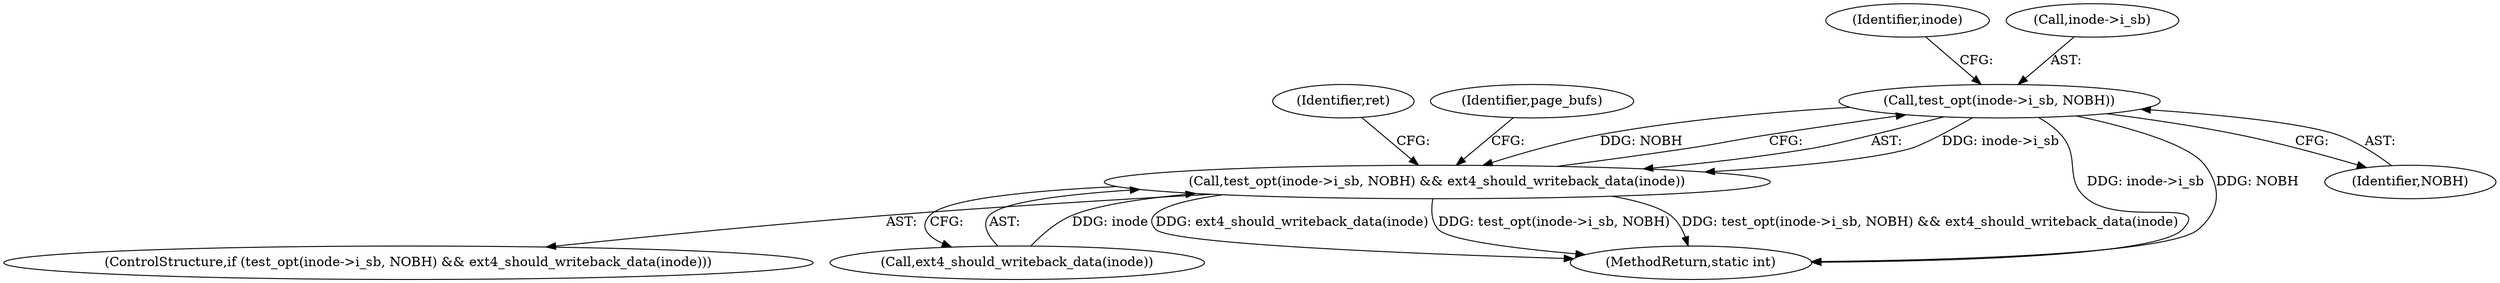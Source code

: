digraph "0_linux_744692dc059845b2a3022119871846e74d4f6e11_12@pointer" {
"1000237" [label="(Call,test_opt(inode->i_sb, NOBH))"];
"1000236" [label="(Call,test_opt(inode->i_sb, NOBH) && ext4_should_writeback_data(inode))"];
"1000245" [label="(Identifier,ret)"];
"1000243" [label="(Identifier,inode)"];
"1000237" [label="(Call,test_opt(inode->i_sb, NOBH))"];
"1000276" [label="(MethodReturn,static int)"];
"1000236" [label="(Call,test_opt(inode->i_sb, NOBH) && ext4_should_writeback_data(inode))"];
"1000241" [label="(Identifier,NOBH)"];
"1000235" [label="(ControlStructure,if (test_opt(inode->i_sb, NOBH) && ext4_should_writeback_data(inode)))"];
"1000238" [label="(Call,inode->i_sb)"];
"1000253" [label="(Identifier,page_bufs)"];
"1000242" [label="(Call,ext4_should_writeback_data(inode))"];
"1000237" -> "1000236"  [label="AST: "];
"1000237" -> "1000241"  [label="CFG: "];
"1000238" -> "1000237"  [label="AST: "];
"1000241" -> "1000237"  [label="AST: "];
"1000243" -> "1000237"  [label="CFG: "];
"1000236" -> "1000237"  [label="CFG: "];
"1000237" -> "1000276"  [label="DDG: inode->i_sb"];
"1000237" -> "1000276"  [label="DDG: NOBH"];
"1000237" -> "1000236"  [label="DDG: inode->i_sb"];
"1000237" -> "1000236"  [label="DDG: NOBH"];
"1000236" -> "1000235"  [label="AST: "];
"1000236" -> "1000242"  [label="CFG: "];
"1000242" -> "1000236"  [label="AST: "];
"1000245" -> "1000236"  [label="CFG: "];
"1000253" -> "1000236"  [label="CFG: "];
"1000236" -> "1000276"  [label="DDG: test_opt(inode->i_sb, NOBH)"];
"1000236" -> "1000276"  [label="DDG: test_opt(inode->i_sb, NOBH) && ext4_should_writeback_data(inode)"];
"1000236" -> "1000276"  [label="DDG: ext4_should_writeback_data(inode)"];
"1000242" -> "1000236"  [label="DDG: inode"];
}
